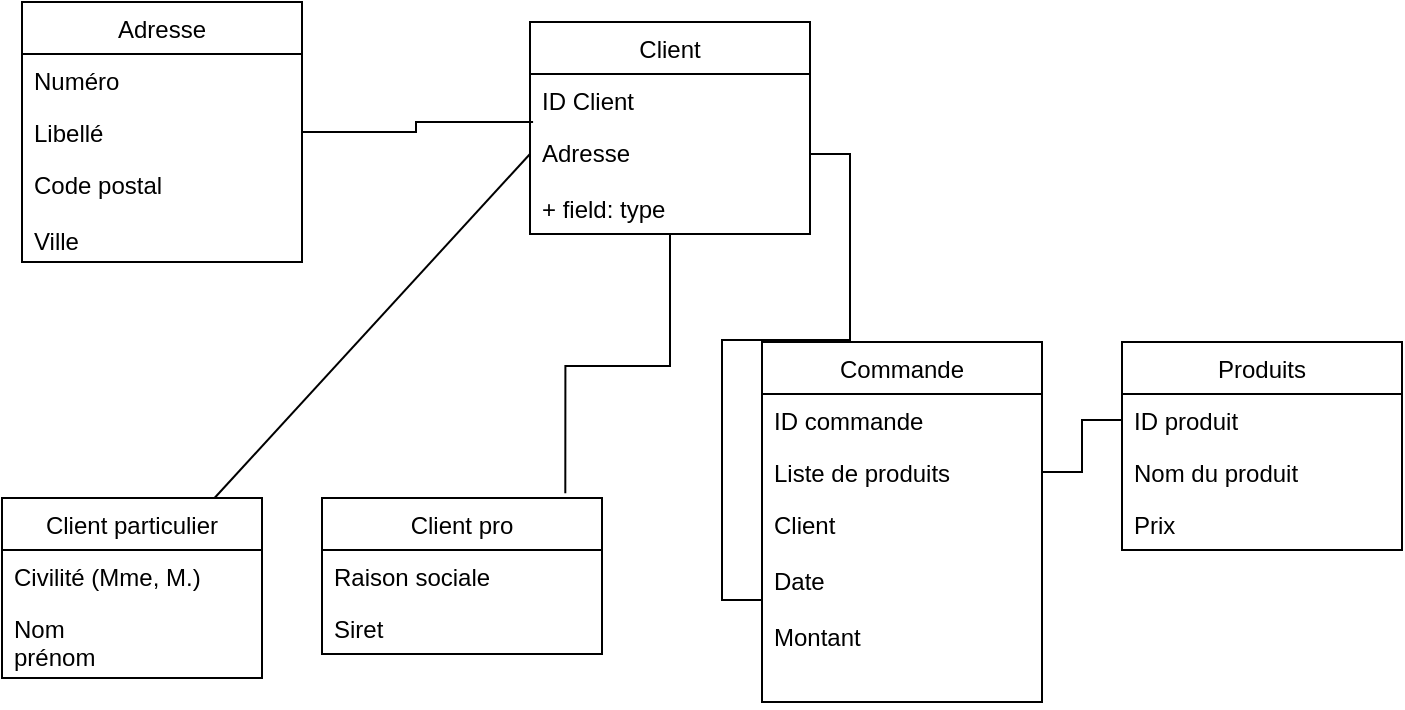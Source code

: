 <mxfile version="14.6.6" type="device"><diagram id="C5RBs43oDa-KdzZeNtuy" name="Page-1"><mxGraphModel dx="1038" dy="575" grid="1" gridSize="10" guides="1" tooltips="1" connect="1" arrows="1" fold="1" page="1" pageScale="1" pageWidth="827" pageHeight="1169" math="0" shadow="0"><root><mxCell id="WIyWlLk6GJQsqaUBKTNV-0"/><mxCell id="WIyWlLk6GJQsqaUBKTNV-1" parent="WIyWlLk6GJQsqaUBKTNV-0"/><mxCell id="7ck7-yr5aqrh7XbF4yyP-33" style="edgeStyle=orthogonalEdgeStyle;rounded=0;orthogonalLoop=1;jettySize=auto;html=1;entryX=0.869;entryY=-0.031;entryDx=0;entryDy=0;entryPerimeter=0;endArrow=none;endFill=0;" edge="1" parent="WIyWlLk6GJQsqaUBKTNV-1" source="7ck7-yr5aqrh7XbF4yyP-0" target="7ck7-yr5aqrh7XbF4yyP-24"><mxGeometry relative="1" as="geometry"/></mxCell><mxCell id="7ck7-yr5aqrh7XbF4yyP-0" value="Client" style="swimlane;fontStyle=0;childLayout=stackLayout;horizontal=1;startSize=26;fillColor=none;horizontalStack=0;resizeParent=1;resizeParentMax=0;resizeLast=0;collapsible=1;marginBottom=0;" vertex="1" parent="WIyWlLk6GJQsqaUBKTNV-1"><mxGeometry x="274" y="480" width="140" height="106" as="geometry"/></mxCell><mxCell id="7ck7-yr5aqrh7XbF4yyP-1" value="ID Client" style="text;strokeColor=none;fillColor=none;align=left;verticalAlign=top;spacingLeft=4;spacingRight=4;overflow=hidden;rotatable=0;points=[[0,0.5],[1,0.5]];portConstraint=eastwest;" vertex="1" parent="7ck7-yr5aqrh7XbF4yyP-0"><mxGeometry y="26" width="140" height="26" as="geometry"/></mxCell><mxCell id="7ck7-yr5aqrh7XbF4yyP-2" value="Adresse" style="text;strokeColor=none;fillColor=none;align=left;verticalAlign=top;spacingLeft=4;spacingRight=4;overflow=hidden;rotatable=0;points=[[0,0.5],[1,0.5]];portConstraint=eastwest;" vertex="1" parent="7ck7-yr5aqrh7XbF4yyP-0"><mxGeometry y="52" width="140" height="28" as="geometry"/></mxCell><mxCell id="7ck7-yr5aqrh7XbF4yyP-3" value="+ field: type" style="text;strokeColor=none;fillColor=none;align=left;verticalAlign=top;spacingLeft=4;spacingRight=4;overflow=hidden;rotatable=0;points=[[0,0.5],[1,0.5]];portConstraint=eastwest;" vertex="1" parent="7ck7-yr5aqrh7XbF4yyP-0"><mxGeometry y="80" width="140" height="26" as="geometry"/></mxCell><mxCell id="7ck7-yr5aqrh7XbF4yyP-4" value="Commande" style="swimlane;fontStyle=0;childLayout=stackLayout;horizontal=1;startSize=26;fillColor=none;horizontalStack=0;resizeParent=1;resizeParentMax=0;resizeLast=0;collapsible=1;marginBottom=0;" vertex="1" parent="WIyWlLk6GJQsqaUBKTNV-1"><mxGeometry x="390" y="640" width="140" height="180" as="geometry"/></mxCell><mxCell id="7ck7-yr5aqrh7XbF4yyP-5" value="ID commande" style="text;strokeColor=none;fillColor=none;align=left;verticalAlign=top;spacingLeft=4;spacingRight=4;overflow=hidden;rotatable=0;points=[[0,0.5],[1,0.5]];portConstraint=eastwest;" vertex="1" parent="7ck7-yr5aqrh7XbF4yyP-4"><mxGeometry y="26" width="140" height="26" as="geometry"/></mxCell><mxCell id="7ck7-yr5aqrh7XbF4yyP-6" value="Liste de produits" style="text;strokeColor=none;fillColor=none;align=left;verticalAlign=top;spacingLeft=4;spacingRight=4;overflow=hidden;rotatable=0;points=[[0,0.5],[1,0.5]];portConstraint=eastwest;" vertex="1" parent="7ck7-yr5aqrh7XbF4yyP-4"><mxGeometry y="52" width="140" height="26" as="geometry"/></mxCell><mxCell id="7ck7-yr5aqrh7XbF4yyP-7" value="Client&#10;&#10;Date&#10;&#10;Montant" style="text;strokeColor=none;fillColor=none;align=left;verticalAlign=top;spacingLeft=4;spacingRight=4;overflow=hidden;rotatable=0;points=[[0,0.5],[1,0.5]];portConstraint=eastwest;" vertex="1" parent="7ck7-yr5aqrh7XbF4yyP-4"><mxGeometry y="78" width="140" height="102" as="geometry"/></mxCell><mxCell id="7ck7-yr5aqrh7XbF4yyP-10" value="Produits" style="swimlane;fontStyle=0;childLayout=stackLayout;horizontal=1;startSize=26;fillColor=none;horizontalStack=0;resizeParent=1;resizeParentMax=0;resizeLast=0;collapsible=1;marginBottom=0;" vertex="1" parent="WIyWlLk6GJQsqaUBKTNV-1"><mxGeometry x="570" y="640" width="140" height="104" as="geometry"/></mxCell><mxCell id="7ck7-yr5aqrh7XbF4yyP-11" value="ID produit" style="text;strokeColor=none;fillColor=none;align=left;verticalAlign=top;spacingLeft=4;spacingRight=4;overflow=hidden;rotatable=0;points=[[0,0.5],[1,0.5]];portConstraint=eastwest;" vertex="1" parent="7ck7-yr5aqrh7XbF4yyP-10"><mxGeometry y="26" width="140" height="26" as="geometry"/></mxCell><mxCell id="7ck7-yr5aqrh7XbF4yyP-12" value="Nom du produit" style="text;strokeColor=none;fillColor=none;align=left;verticalAlign=top;spacingLeft=4;spacingRight=4;overflow=hidden;rotatable=0;points=[[0,0.5],[1,0.5]];portConstraint=eastwest;" vertex="1" parent="7ck7-yr5aqrh7XbF4yyP-10"><mxGeometry y="52" width="140" height="26" as="geometry"/></mxCell><mxCell id="7ck7-yr5aqrh7XbF4yyP-13" value="Prix" style="text;strokeColor=none;fillColor=none;align=left;verticalAlign=top;spacingLeft=4;spacingRight=4;overflow=hidden;rotatable=0;points=[[0,0.5],[1,0.5]];portConstraint=eastwest;" vertex="1" parent="7ck7-yr5aqrh7XbF4yyP-10"><mxGeometry y="78" width="140" height="26" as="geometry"/></mxCell><mxCell id="7ck7-yr5aqrh7XbF4yyP-14" style="edgeStyle=orthogonalEdgeStyle;rounded=0;orthogonalLoop=1;jettySize=auto;html=1;endArrow=none;endFill=0;" edge="1" parent="WIyWlLk6GJQsqaUBKTNV-1" source="7ck7-yr5aqrh7XbF4yyP-2" target="7ck7-yr5aqrh7XbF4yyP-7"><mxGeometry relative="1" as="geometry"/></mxCell><mxCell id="7ck7-yr5aqrh7XbF4yyP-15" style="edgeStyle=orthogonalEdgeStyle;rounded=0;orthogonalLoop=1;jettySize=auto;html=1;exitX=1;exitY=0.5;exitDx=0;exitDy=0;entryX=0;entryY=0.5;entryDx=0;entryDy=0;endArrow=none;endFill=0;" edge="1" parent="WIyWlLk6GJQsqaUBKTNV-1" source="7ck7-yr5aqrh7XbF4yyP-6" target="7ck7-yr5aqrh7XbF4yyP-11"><mxGeometry relative="1" as="geometry"/></mxCell><mxCell id="7ck7-yr5aqrh7XbF4yyP-34" style="rounded=0;orthogonalLoop=1;jettySize=auto;html=1;entryX=0;entryY=0.5;entryDx=0;entryDy=0;endArrow=none;endFill=0;" edge="1" parent="WIyWlLk6GJQsqaUBKTNV-1" source="7ck7-yr5aqrh7XbF4yyP-16" target="7ck7-yr5aqrh7XbF4yyP-2"><mxGeometry relative="1" as="geometry"/></mxCell><mxCell id="7ck7-yr5aqrh7XbF4yyP-16" value="Client particulier" style="swimlane;fontStyle=0;childLayout=stackLayout;horizontal=1;startSize=26;fillColor=none;horizontalStack=0;resizeParent=1;resizeParentMax=0;resizeLast=0;collapsible=1;marginBottom=0;" vertex="1" parent="WIyWlLk6GJQsqaUBKTNV-1"><mxGeometry x="10" y="718" width="130" height="90" as="geometry"/></mxCell><mxCell id="7ck7-yr5aqrh7XbF4yyP-18" value="Civilité (Mme, M.)" style="text;strokeColor=none;fillColor=none;align=left;verticalAlign=top;spacingLeft=4;spacingRight=4;overflow=hidden;rotatable=0;points=[[0,0.5],[1,0.5]];portConstraint=eastwest;" vertex="1" parent="7ck7-yr5aqrh7XbF4yyP-16"><mxGeometry y="26" width="130" height="26" as="geometry"/></mxCell><mxCell id="7ck7-yr5aqrh7XbF4yyP-19" value="Nom &#10;prénom" style="text;strokeColor=none;fillColor=none;align=left;verticalAlign=top;spacingLeft=4;spacingRight=4;overflow=hidden;rotatable=0;points=[[0,0.5],[1,0.5]];portConstraint=eastwest;" vertex="1" parent="7ck7-yr5aqrh7XbF4yyP-16"><mxGeometry y="52" width="130" height="38" as="geometry"/></mxCell><mxCell id="7ck7-yr5aqrh7XbF4yyP-24" value="Client pro" style="swimlane;fontStyle=0;childLayout=stackLayout;horizontal=1;startSize=26;fillColor=none;horizontalStack=0;resizeParent=1;resizeParentMax=0;resizeLast=0;collapsible=1;marginBottom=0;" vertex="1" parent="WIyWlLk6GJQsqaUBKTNV-1"><mxGeometry x="170" y="718" width="140" height="78" as="geometry"/></mxCell><mxCell id="7ck7-yr5aqrh7XbF4yyP-26" value="Raison sociale" style="text;strokeColor=none;fillColor=none;align=left;verticalAlign=top;spacingLeft=4;spacingRight=4;overflow=hidden;rotatable=0;points=[[0,0.5],[1,0.5]];portConstraint=eastwest;" vertex="1" parent="7ck7-yr5aqrh7XbF4yyP-24"><mxGeometry y="26" width="140" height="26" as="geometry"/></mxCell><mxCell id="7ck7-yr5aqrh7XbF4yyP-27" value="Siret" style="text;strokeColor=none;fillColor=none;align=left;verticalAlign=top;spacingLeft=4;spacingRight=4;overflow=hidden;rotatable=0;points=[[0,0.5],[1,0.5]];portConstraint=eastwest;" vertex="1" parent="7ck7-yr5aqrh7XbF4yyP-24"><mxGeometry y="52" width="140" height="26" as="geometry"/></mxCell><mxCell id="7ck7-yr5aqrh7XbF4yyP-28" value="Adresse" style="swimlane;fontStyle=0;childLayout=stackLayout;horizontal=1;startSize=26;fillColor=none;horizontalStack=0;resizeParent=1;resizeParentMax=0;resizeLast=0;collapsible=1;marginBottom=0;" vertex="1" parent="WIyWlLk6GJQsqaUBKTNV-1"><mxGeometry x="20" y="470" width="140" height="130" as="geometry"/></mxCell><mxCell id="7ck7-yr5aqrh7XbF4yyP-29" value="Numéro" style="text;strokeColor=none;fillColor=none;align=left;verticalAlign=top;spacingLeft=4;spacingRight=4;overflow=hidden;rotatable=0;points=[[0,0.5],[1,0.5]];portConstraint=eastwest;" vertex="1" parent="7ck7-yr5aqrh7XbF4yyP-28"><mxGeometry y="26" width="140" height="26" as="geometry"/></mxCell><mxCell id="7ck7-yr5aqrh7XbF4yyP-30" value="Libellé" style="text;strokeColor=none;fillColor=none;align=left;verticalAlign=top;spacingLeft=4;spacingRight=4;overflow=hidden;rotatable=0;points=[[0,0.5],[1,0.5]];portConstraint=eastwest;" vertex="1" parent="7ck7-yr5aqrh7XbF4yyP-28"><mxGeometry y="52" width="140" height="26" as="geometry"/></mxCell><mxCell id="7ck7-yr5aqrh7XbF4yyP-31" value="Code postal&#10;&#10;Ville" style="text;strokeColor=none;fillColor=none;align=left;verticalAlign=top;spacingLeft=4;spacingRight=4;overflow=hidden;rotatable=0;points=[[0,0.5],[1,0.5]];portConstraint=eastwest;" vertex="1" parent="7ck7-yr5aqrh7XbF4yyP-28"><mxGeometry y="78" width="140" height="52" as="geometry"/></mxCell><mxCell id="7ck7-yr5aqrh7XbF4yyP-32" style="edgeStyle=orthogonalEdgeStyle;rounded=0;orthogonalLoop=1;jettySize=auto;html=1;exitX=1;exitY=0.5;exitDx=0;exitDy=0;entryX=0.011;entryY=-0.071;entryDx=0;entryDy=0;entryPerimeter=0;endArrow=none;endFill=0;" edge="1" parent="WIyWlLk6GJQsqaUBKTNV-1" source="7ck7-yr5aqrh7XbF4yyP-30" target="7ck7-yr5aqrh7XbF4yyP-2"><mxGeometry relative="1" as="geometry"/></mxCell></root></mxGraphModel></diagram></mxfile>